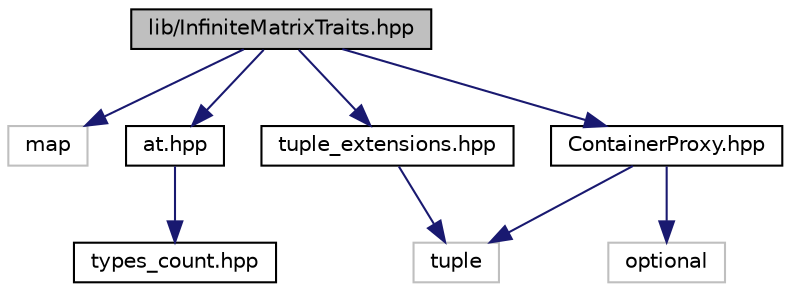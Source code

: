 digraph "lib/InfiniteMatrixTraits.hpp"
{
  edge [fontname="Helvetica",fontsize="10",labelfontname="Helvetica",labelfontsize="10"];
  node [fontname="Helvetica",fontsize="10",shape=record];
  Node1 [label="lib/InfiniteMatrixTraits.hpp",height=0.2,width=0.4,color="black", fillcolor="grey75", style="filled", fontcolor="black"];
  Node1 -> Node2 [color="midnightblue",fontsize="10",style="solid",fontname="Helvetica"];
  Node2 [label="map",height=0.2,width=0.4,color="grey75", fillcolor="white", style="filled"];
  Node1 -> Node3 [color="midnightblue",fontsize="10",style="solid",fontname="Helvetica"];
  Node3 [label="at.hpp",height=0.2,width=0.4,color="black", fillcolor="white", style="filled",URL="$at_8hpp.html"];
  Node3 -> Node4 [color="midnightblue",fontsize="10",style="solid",fontname="Helvetica"];
  Node4 [label="types_count.hpp",height=0.2,width=0.4,color="black", fillcolor="white", style="filled",URL="$types__count_8hpp.html"];
  Node1 -> Node5 [color="midnightblue",fontsize="10",style="solid",fontname="Helvetica"];
  Node5 [label="tuple_extensions.hpp",height=0.2,width=0.4,color="black", fillcolor="white", style="filled",URL="$tuple__extensions_8hpp.html"];
  Node5 -> Node6 [color="midnightblue",fontsize="10",style="solid",fontname="Helvetica"];
  Node6 [label="tuple",height=0.2,width=0.4,color="grey75", fillcolor="white", style="filled"];
  Node1 -> Node7 [color="midnightblue",fontsize="10",style="solid",fontname="Helvetica"];
  Node7 [label="ContainerProxy.hpp",height=0.2,width=0.4,color="black", fillcolor="white", style="filled",URL="$ContainerProxy_8hpp.html"];
  Node7 -> Node6 [color="midnightblue",fontsize="10",style="solid",fontname="Helvetica"];
  Node7 -> Node8 [color="midnightblue",fontsize="10",style="solid",fontname="Helvetica"];
  Node8 [label="optional",height=0.2,width=0.4,color="grey75", fillcolor="white", style="filled"];
}
